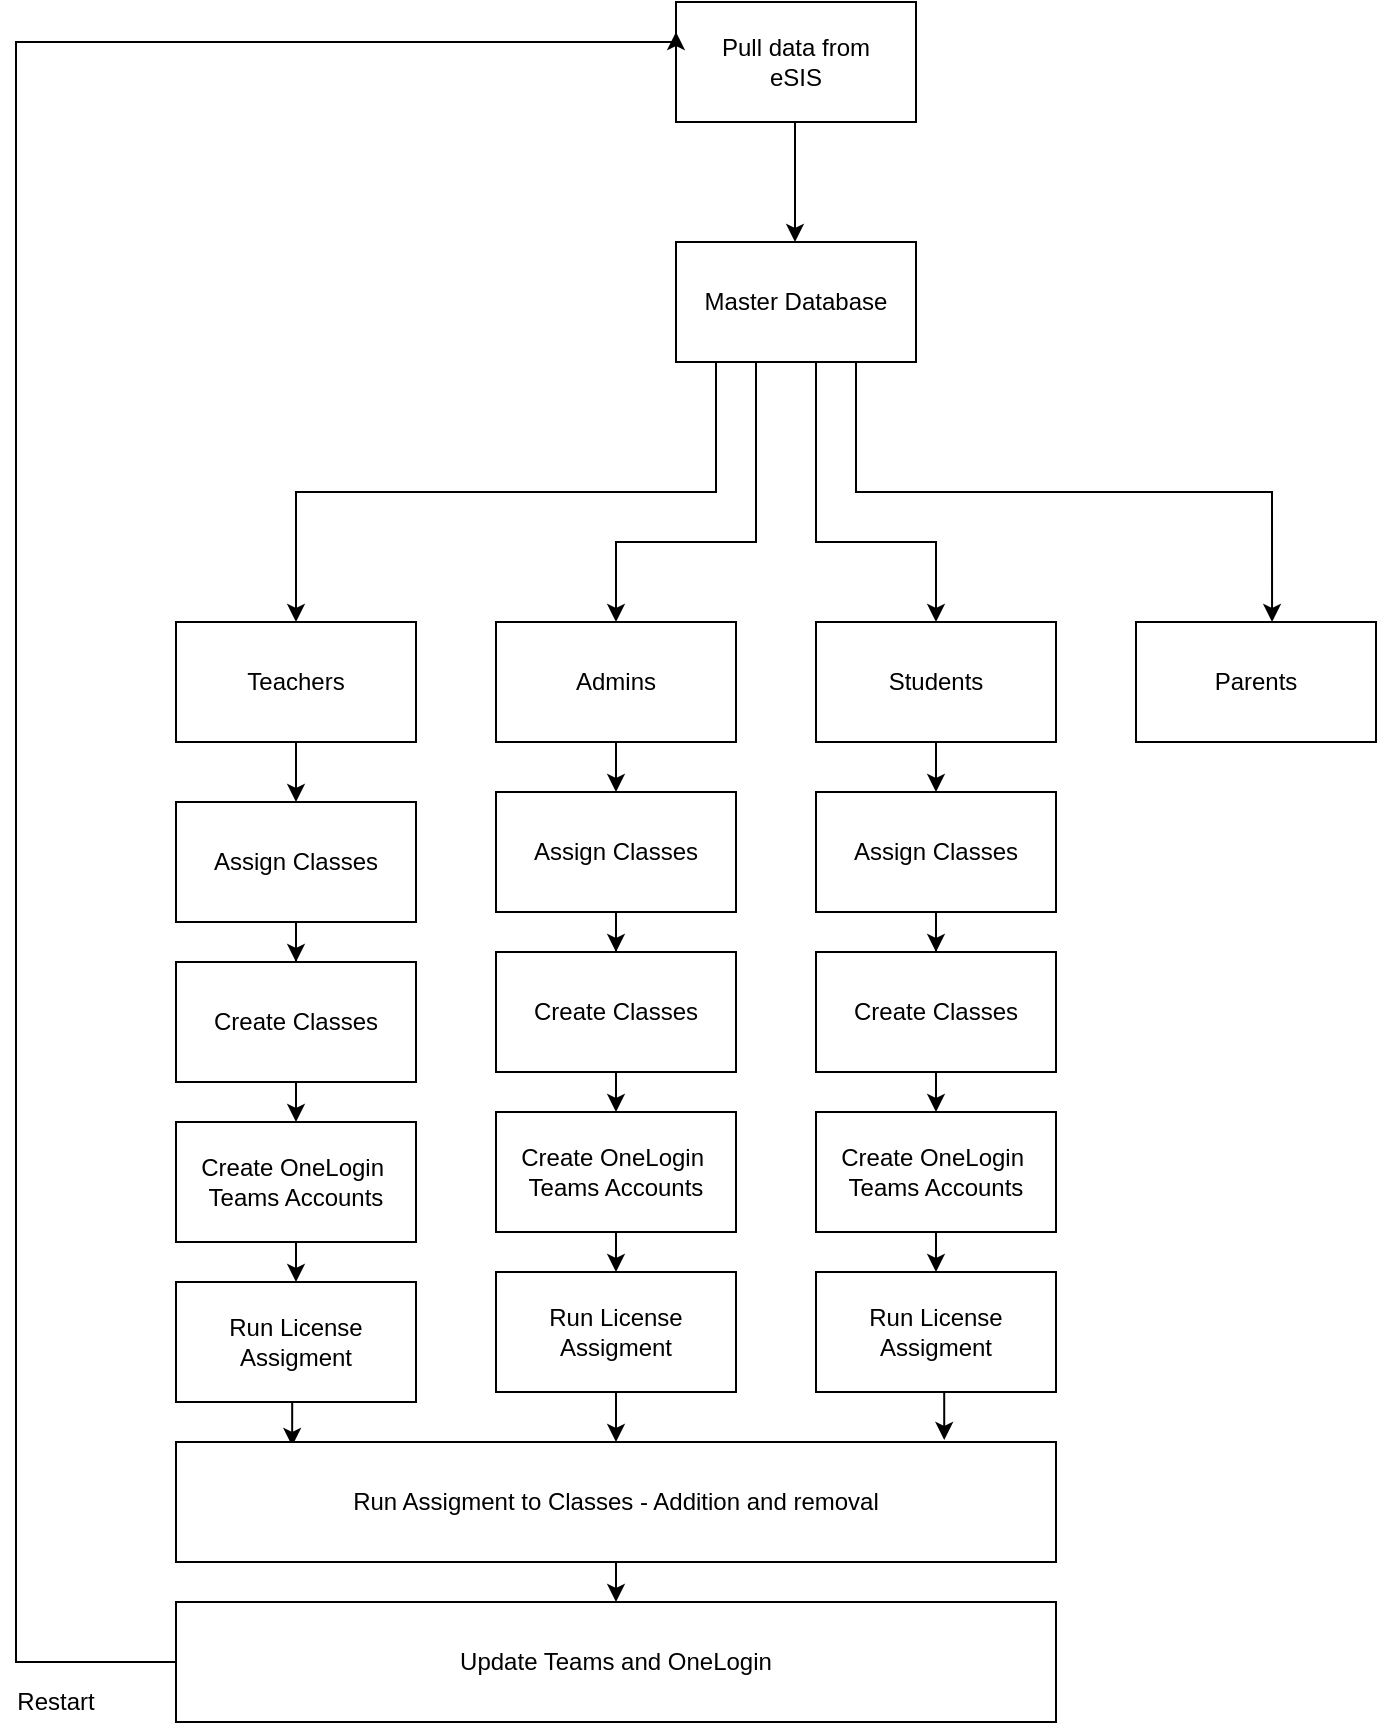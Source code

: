 <mxfile version="15.2.9" type="github"><diagram id="eUsm_r9IxALGF4pAwPm5" name="Page-1"><mxGraphModel dx="1422" dy="705" grid="1" gridSize="10" guides="1" tooltips="1" connect="1" arrows="1" fold="1" page="1" pageScale="1" pageWidth="827" pageHeight="1169" math="0" shadow="0"><root><mxCell id="0"/><mxCell id="1" parent="0"/><mxCell id="iSdzeT3rYgsIw4VAD6KY-1" value="" style="rounded=0;whiteSpace=wrap;html=1;" vertex="1" parent="1"><mxGeometry x="370" y="40" width="120" height="60" as="geometry"/></mxCell><mxCell id="iSdzeT3rYgsIw4VAD6KY-2" value="Pull data from eSIS" style="text;html=1;strokeColor=none;fillColor=none;align=center;verticalAlign=middle;whiteSpace=wrap;rounded=0;" vertex="1" parent="1"><mxGeometry x="380" y="60" width="100" height="20" as="geometry"/></mxCell><mxCell id="iSdzeT3rYgsIw4VAD6KY-3" value="" style="endArrow=classic;html=1;" edge="1" parent="1"><mxGeometry width="50" height="50" relative="1" as="geometry"><mxPoint x="429.5" y="100" as="sourcePoint"/><mxPoint x="429.5" y="160" as="targetPoint"/></mxGeometry></mxCell><mxCell id="iSdzeT3rYgsIw4VAD6KY-21" style="edgeStyle=orthogonalEdgeStyle;rounded=0;orthogonalLoop=1;jettySize=auto;html=1;" edge="1" parent="1" source="iSdzeT3rYgsIw4VAD6KY-4" target="iSdzeT3rYgsIw4VAD6KY-10"><mxGeometry relative="1" as="geometry"><Array as="points"><mxPoint x="440" y="310"/><mxPoint x="500" y="310"/></Array></mxGeometry></mxCell><mxCell id="iSdzeT3rYgsIw4VAD6KY-22" style="edgeStyle=orthogonalEdgeStyle;rounded=0;orthogonalLoop=1;jettySize=auto;html=1;exitX=0.75;exitY=1;exitDx=0;exitDy=0;entryX=0.567;entryY=0;entryDx=0;entryDy=0;entryPerimeter=0;" edge="1" parent="1" source="iSdzeT3rYgsIw4VAD6KY-4" target="iSdzeT3rYgsIw4VAD6KY-11"><mxGeometry relative="1" as="geometry"><Array as="points"><mxPoint x="460" y="285"/><mxPoint x="668" y="285"/></Array></mxGeometry></mxCell><mxCell id="iSdzeT3rYgsIw4VAD6KY-23" style="edgeStyle=orthogonalEdgeStyle;rounded=0;orthogonalLoop=1;jettySize=auto;html=1;exitX=0.25;exitY=1;exitDx=0;exitDy=0;" edge="1" parent="1" source="iSdzeT3rYgsIw4VAD6KY-4" target="iSdzeT3rYgsIw4VAD6KY-9"><mxGeometry relative="1" as="geometry"><Array as="points"><mxPoint x="410" y="220"/><mxPoint x="410" y="310"/><mxPoint x="340" y="310"/></Array></mxGeometry></mxCell><mxCell id="iSdzeT3rYgsIw4VAD6KY-24" style="edgeStyle=orthogonalEdgeStyle;rounded=0;orthogonalLoop=1;jettySize=auto;html=1;exitX=0;exitY=1;exitDx=0;exitDy=0;entryX=0.5;entryY=0;entryDx=0;entryDy=0;" edge="1" parent="1" source="iSdzeT3rYgsIw4VAD6KY-4" target="iSdzeT3rYgsIw4VAD6KY-7"><mxGeometry relative="1" as="geometry"><Array as="points"><mxPoint x="390" y="220"/><mxPoint x="390" y="285"/><mxPoint x="180" y="285"/></Array></mxGeometry></mxCell><mxCell id="iSdzeT3rYgsIw4VAD6KY-4" value="Master Database" style="rounded=0;whiteSpace=wrap;html=1;" vertex="1" parent="1"><mxGeometry x="370" y="160" width="120" height="60" as="geometry"/></mxCell><mxCell id="iSdzeT3rYgsIw4VAD6KY-32" style="edgeStyle=orthogonalEdgeStyle;rounded=0;orthogonalLoop=1;jettySize=auto;html=1;exitX=0.5;exitY=1;exitDx=0;exitDy=0;entryX=0.5;entryY=0;entryDx=0;entryDy=0;" edge="1" parent="1" source="iSdzeT3rYgsIw4VAD6KY-7" target="iSdzeT3rYgsIw4VAD6KY-25"><mxGeometry relative="1" as="geometry"/></mxCell><mxCell id="iSdzeT3rYgsIw4VAD6KY-7" value="Teachers" style="rounded=0;whiteSpace=wrap;html=1;" vertex="1" parent="1"><mxGeometry x="120" y="350" width="120" height="60" as="geometry"/></mxCell><mxCell id="iSdzeT3rYgsIw4VAD6KY-40" style="edgeStyle=orthogonalEdgeStyle;rounded=0;orthogonalLoop=1;jettySize=auto;html=1;exitX=0.5;exitY=1;exitDx=0;exitDy=0;" edge="1" parent="1" source="iSdzeT3rYgsIw4VAD6KY-9" target="iSdzeT3rYgsIw4VAD6KY-34"><mxGeometry relative="1" as="geometry"/></mxCell><mxCell id="iSdzeT3rYgsIw4VAD6KY-9" value="Admins" style="rounded=0;whiteSpace=wrap;html=1;" vertex="1" parent="1"><mxGeometry x="280" y="350" width="120" height="60" as="geometry"/></mxCell><mxCell id="iSdzeT3rYgsIw4VAD6KY-48" style="edgeStyle=orthogonalEdgeStyle;rounded=0;orthogonalLoop=1;jettySize=auto;html=1;exitX=0.5;exitY=1;exitDx=0;exitDy=0;entryX=0.5;entryY=0;entryDx=0;entryDy=0;" edge="1" parent="1" source="iSdzeT3rYgsIw4VAD6KY-10" target="iSdzeT3rYgsIw4VAD6KY-42"><mxGeometry relative="1" as="geometry"/></mxCell><mxCell id="iSdzeT3rYgsIw4VAD6KY-10" value="Students" style="rounded=0;whiteSpace=wrap;html=1;" vertex="1" parent="1"><mxGeometry x="440" y="350" width="120" height="60" as="geometry"/></mxCell><mxCell id="iSdzeT3rYgsIw4VAD6KY-11" value="Parents" style="rounded=0;whiteSpace=wrap;html=1;" vertex="1" parent="1"><mxGeometry x="600" y="350" width="120" height="60" as="geometry"/></mxCell><mxCell id="iSdzeT3rYgsIw4VAD6KY-29" style="edgeStyle=orthogonalEdgeStyle;rounded=0;orthogonalLoop=1;jettySize=auto;html=1;exitX=0.5;exitY=1;exitDx=0;exitDy=0;" edge="1" parent="1" source="iSdzeT3rYgsIw4VAD6KY-25" target="iSdzeT3rYgsIw4VAD6KY-26"><mxGeometry relative="1" as="geometry"/></mxCell><mxCell id="iSdzeT3rYgsIw4VAD6KY-25" value="Assign Classes" style="rounded=0;whiteSpace=wrap;html=1;" vertex="1" parent="1"><mxGeometry x="120" y="440" width="120" height="60" as="geometry"/></mxCell><mxCell id="iSdzeT3rYgsIw4VAD6KY-30" style="edgeStyle=orthogonalEdgeStyle;rounded=0;orthogonalLoop=1;jettySize=auto;html=1;exitX=0.5;exitY=1;exitDx=0;exitDy=0;entryX=0.5;entryY=0;entryDx=0;entryDy=0;" edge="1" parent="1" source="iSdzeT3rYgsIw4VAD6KY-26" target="iSdzeT3rYgsIw4VAD6KY-27"><mxGeometry relative="1" as="geometry"/></mxCell><mxCell id="iSdzeT3rYgsIw4VAD6KY-26" value="Create Classes" style="rounded=0;whiteSpace=wrap;html=1;" vertex="1" parent="1"><mxGeometry x="120" y="520" width="120" height="60" as="geometry"/></mxCell><mxCell id="iSdzeT3rYgsIw4VAD6KY-31" style="edgeStyle=orthogonalEdgeStyle;rounded=0;orthogonalLoop=1;jettySize=auto;html=1;exitX=0.5;exitY=1;exitDx=0;exitDy=0;entryX=0.5;entryY=0;entryDx=0;entryDy=0;" edge="1" parent="1" source="iSdzeT3rYgsIw4VAD6KY-27" target="iSdzeT3rYgsIw4VAD6KY-28"><mxGeometry relative="1" as="geometry"/></mxCell><mxCell id="iSdzeT3rYgsIw4VAD6KY-27" value="Create OneLogin&amp;nbsp;&lt;br&gt;Teams Accounts" style="rounded=0;whiteSpace=wrap;html=1;" vertex="1" parent="1"><mxGeometry x="120" y="600" width="120" height="60" as="geometry"/></mxCell><mxCell id="iSdzeT3rYgsIw4VAD6KY-55" style="edgeStyle=orthogonalEdgeStyle;rounded=0;orthogonalLoop=1;jettySize=auto;html=1;exitX=0.5;exitY=1;exitDx=0;exitDy=0;entryX=0.132;entryY=0.033;entryDx=0;entryDy=0;entryPerimeter=0;" edge="1" parent="1" source="iSdzeT3rYgsIw4VAD6KY-28" target="iSdzeT3rYgsIw4VAD6KY-49"><mxGeometry relative="1" as="geometry"/></mxCell><mxCell id="iSdzeT3rYgsIw4VAD6KY-28" value="Run License Assigment" style="rounded=0;whiteSpace=wrap;html=1;" vertex="1" parent="1"><mxGeometry x="120" y="680" width="120" height="60" as="geometry"/></mxCell><mxCell id="iSdzeT3rYgsIw4VAD6KY-33" style="edgeStyle=orthogonalEdgeStyle;rounded=0;orthogonalLoop=1;jettySize=auto;html=1;exitX=0.5;exitY=1;exitDx=0;exitDy=0;" edge="1" parent="1" source="iSdzeT3rYgsIw4VAD6KY-34" target="iSdzeT3rYgsIw4VAD6KY-36"><mxGeometry relative="1" as="geometry"/></mxCell><mxCell id="iSdzeT3rYgsIw4VAD6KY-34" value="Assign Classes" style="rounded=0;whiteSpace=wrap;html=1;" vertex="1" parent="1"><mxGeometry x="280" y="435" width="120" height="60" as="geometry"/></mxCell><mxCell id="iSdzeT3rYgsIw4VAD6KY-35" style="edgeStyle=orthogonalEdgeStyle;rounded=0;orthogonalLoop=1;jettySize=auto;html=1;exitX=0.5;exitY=1;exitDx=0;exitDy=0;entryX=0.5;entryY=0;entryDx=0;entryDy=0;" edge="1" parent="1" source="iSdzeT3rYgsIw4VAD6KY-36" target="iSdzeT3rYgsIw4VAD6KY-38"><mxGeometry relative="1" as="geometry"/></mxCell><mxCell id="iSdzeT3rYgsIw4VAD6KY-36" value="Create Classes" style="rounded=0;whiteSpace=wrap;html=1;" vertex="1" parent="1"><mxGeometry x="280" y="515" width="120" height="60" as="geometry"/></mxCell><mxCell id="iSdzeT3rYgsIw4VAD6KY-37" style="edgeStyle=orthogonalEdgeStyle;rounded=0;orthogonalLoop=1;jettySize=auto;html=1;exitX=0.5;exitY=1;exitDx=0;exitDy=0;entryX=0.5;entryY=0;entryDx=0;entryDy=0;" edge="1" parent="1" source="iSdzeT3rYgsIw4VAD6KY-38" target="iSdzeT3rYgsIw4VAD6KY-39"><mxGeometry relative="1" as="geometry"/></mxCell><mxCell id="iSdzeT3rYgsIw4VAD6KY-38" value="Create OneLogin&amp;nbsp;&lt;br&gt;Teams Accounts" style="rounded=0;whiteSpace=wrap;html=1;" vertex="1" parent="1"><mxGeometry x="280" y="595" width="120" height="60" as="geometry"/></mxCell><mxCell id="iSdzeT3rYgsIw4VAD6KY-52" style="edgeStyle=orthogonalEdgeStyle;rounded=0;orthogonalLoop=1;jettySize=auto;html=1;exitX=0.5;exitY=1;exitDx=0;exitDy=0;entryX=0.5;entryY=0;entryDx=0;entryDy=0;" edge="1" parent="1" source="iSdzeT3rYgsIw4VAD6KY-39" target="iSdzeT3rYgsIw4VAD6KY-49"><mxGeometry relative="1" as="geometry"/></mxCell><mxCell id="iSdzeT3rYgsIw4VAD6KY-39" value="Run License Assigment" style="rounded=0;whiteSpace=wrap;html=1;" vertex="1" parent="1"><mxGeometry x="280" y="675" width="120" height="60" as="geometry"/></mxCell><mxCell id="iSdzeT3rYgsIw4VAD6KY-41" style="edgeStyle=orthogonalEdgeStyle;rounded=0;orthogonalLoop=1;jettySize=auto;html=1;exitX=0.5;exitY=1;exitDx=0;exitDy=0;" edge="1" parent="1" source="iSdzeT3rYgsIw4VAD6KY-42" target="iSdzeT3rYgsIw4VAD6KY-44"><mxGeometry relative="1" as="geometry"/></mxCell><mxCell id="iSdzeT3rYgsIw4VAD6KY-42" value="Assign Classes" style="rounded=0;whiteSpace=wrap;html=1;" vertex="1" parent="1"><mxGeometry x="440" y="435" width="120" height="60" as="geometry"/></mxCell><mxCell id="iSdzeT3rYgsIw4VAD6KY-43" style="edgeStyle=orthogonalEdgeStyle;rounded=0;orthogonalLoop=1;jettySize=auto;html=1;exitX=0.5;exitY=1;exitDx=0;exitDy=0;entryX=0.5;entryY=0;entryDx=0;entryDy=0;" edge="1" parent="1" source="iSdzeT3rYgsIw4VAD6KY-44" target="iSdzeT3rYgsIw4VAD6KY-46"><mxGeometry relative="1" as="geometry"/></mxCell><mxCell id="iSdzeT3rYgsIw4VAD6KY-44" value="Create Classes" style="rounded=0;whiteSpace=wrap;html=1;" vertex="1" parent="1"><mxGeometry x="440" y="515" width="120" height="60" as="geometry"/></mxCell><mxCell id="iSdzeT3rYgsIw4VAD6KY-45" style="edgeStyle=orthogonalEdgeStyle;rounded=0;orthogonalLoop=1;jettySize=auto;html=1;exitX=0.5;exitY=1;exitDx=0;exitDy=0;entryX=0.5;entryY=0;entryDx=0;entryDy=0;" edge="1" parent="1" source="iSdzeT3rYgsIw4VAD6KY-46" target="iSdzeT3rYgsIw4VAD6KY-47"><mxGeometry relative="1" as="geometry"/></mxCell><mxCell id="iSdzeT3rYgsIw4VAD6KY-46" value="Create OneLogin&amp;nbsp;&lt;br&gt;Teams Accounts" style="rounded=0;whiteSpace=wrap;html=1;" vertex="1" parent="1"><mxGeometry x="440" y="595" width="120" height="60" as="geometry"/></mxCell><mxCell id="iSdzeT3rYgsIw4VAD6KY-54" style="edgeStyle=orthogonalEdgeStyle;rounded=0;orthogonalLoop=1;jettySize=auto;html=1;exitX=0.5;exitY=1;exitDx=0;exitDy=0;entryX=0.873;entryY=-0.017;entryDx=0;entryDy=0;entryPerimeter=0;" edge="1" parent="1" source="iSdzeT3rYgsIw4VAD6KY-47" target="iSdzeT3rYgsIw4VAD6KY-49"><mxGeometry relative="1" as="geometry"/></mxCell><mxCell id="iSdzeT3rYgsIw4VAD6KY-47" value="Run License Assigment" style="rounded=0;whiteSpace=wrap;html=1;" vertex="1" parent="1"><mxGeometry x="440" y="675" width="120" height="60" as="geometry"/></mxCell><mxCell id="iSdzeT3rYgsIw4VAD6KY-51" style="edgeStyle=orthogonalEdgeStyle;rounded=0;orthogonalLoop=1;jettySize=auto;html=1;exitX=0.5;exitY=1;exitDx=0;exitDy=0;entryX=0.5;entryY=0;entryDx=0;entryDy=0;" edge="1" parent="1" source="iSdzeT3rYgsIw4VAD6KY-49" target="iSdzeT3rYgsIw4VAD6KY-50"><mxGeometry relative="1" as="geometry"/></mxCell><mxCell id="iSdzeT3rYgsIw4VAD6KY-49" value="Run Assigment to Classes - Addition and removal" style="rounded=0;whiteSpace=wrap;html=1;" vertex="1" parent="1"><mxGeometry x="120" y="760" width="440" height="60" as="geometry"/></mxCell><mxCell id="iSdzeT3rYgsIw4VAD6KY-56" style="edgeStyle=orthogonalEdgeStyle;rounded=0;orthogonalLoop=1;jettySize=auto;html=1;entryX=0;entryY=0.25;entryDx=0;entryDy=0;" edge="1" parent="1" source="iSdzeT3rYgsIw4VAD6KY-50" target="iSdzeT3rYgsIw4VAD6KY-1"><mxGeometry relative="1" as="geometry"><Array as="points"><mxPoint x="40" y="870"/><mxPoint x="40" y="60"/><mxPoint x="370" y="60"/></Array></mxGeometry></mxCell><mxCell id="iSdzeT3rYgsIw4VAD6KY-50" value="Update Teams and OneLogin" style="rounded=0;whiteSpace=wrap;html=1;" vertex="1" parent="1"><mxGeometry x="120" y="840" width="440" height="60" as="geometry"/></mxCell><mxCell id="iSdzeT3rYgsIw4VAD6KY-57" value="Restart" style="text;html=1;strokeColor=none;fillColor=none;align=center;verticalAlign=middle;whiteSpace=wrap;rounded=0;" vertex="1" parent="1"><mxGeometry x="40" y="880" width="40" height="20" as="geometry"/></mxCell></root></mxGraphModel></diagram></mxfile>